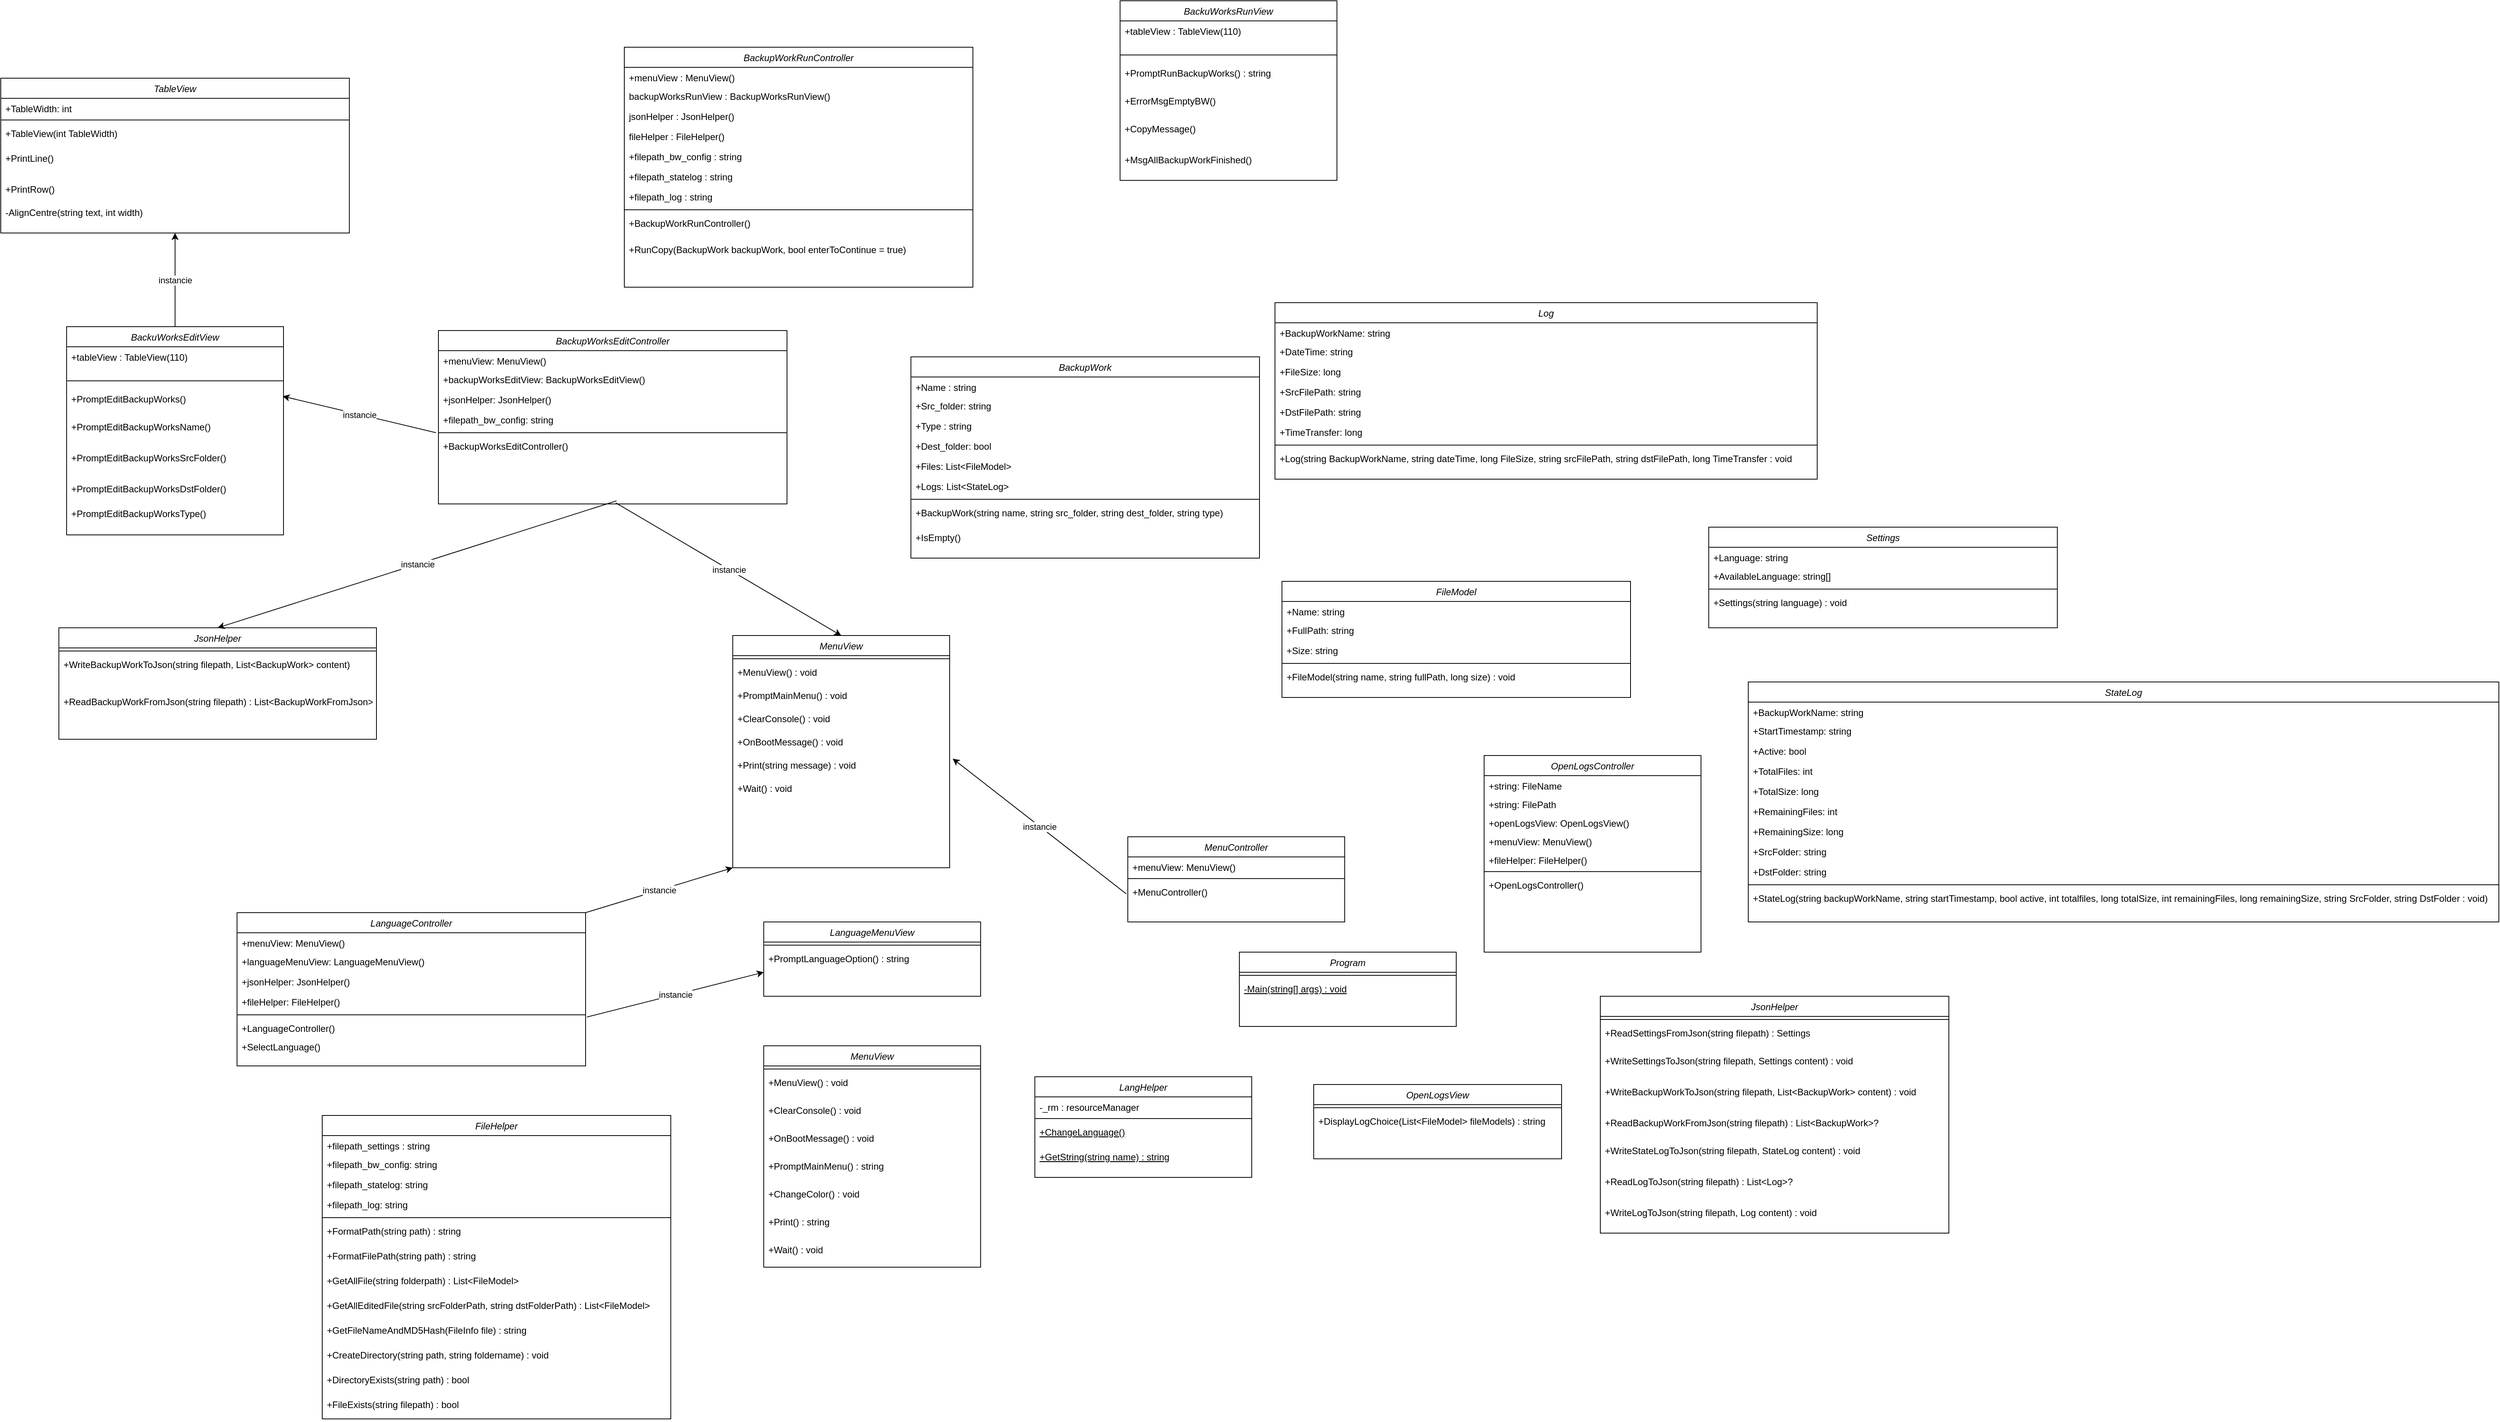 <mxfile version="13.9.9" type="device"><diagram id="C5RBs43oDa-KdzZeNtuy" name="Page-1"><mxGraphModel dx="2354" dy="1974" grid="1" gridSize="10" guides="1" tooltips="1" connect="1" arrows="1" fold="1" page="1" pageScale="1" pageWidth="827" pageHeight="1169" math="0" shadow="0"><root><mxCell id="WIyWlLk6GJQsqaUBKTNV-0"/><mxCell id="WIyWlLk6GJQsqaUBKTNV-1" parent="WIyWlLk6GJQsqaUBKTNV-0"/><mxCell id="zkfFHV4jXpPFQw0GAbJ--0" value="BackupWorkRunController" style="swimlane;fontStyle=2;align=center;verticalAlign=top;childLayout=stackLayout;horizontal=1;startSize=26;horizontalStack=0;resizeParent=1;resizeLast=0;collapsible=1;marginBottom=0;rounded=0;shadow=0;strokeWidth=1;" parent="WIyWlLk6GJQsqaUBKTNV-1" vertex="1"><mxGeometry x="-660" y="-1080" width="450" height="310" as="geometry"><mxRectangle x="230" y="140" width="160" height="26" as="alternateBounds"/></mxGeometry></mxCell><mxCell id="zkfFHV4jXpPFQw0GAbJ--1" value="+menuView : MenuView()" style="text;align=left;verticalAlign=top;spacingLeft=4;spacingRight=4;overflow=hidden;rotatable=0;points=[[0,0.5],[1,0.5]];portConstraint=eastwest;" parent="zkfFHV4jXpPFQw0GAbJ--0" vertex="1"><mxGeometry y="26" width="450" height="24" as="geometry"/></mxCell><mxCell id="zkfFHV4jXpPFQw0GAbJ--2" value="backupWorksRunView : BackupWorksRunView()" style="text;align=left;verticalAlign=top;spacingLeft=4;spacingRight=4;overflow=hidden;rotatable=0;points=[[0,0.5],[1,0.5]];portConstraint=eastwest;rounded=0;shadow=0;html=0;" parent="zkfFHV4jXpPFQw0GAbJ--0" vertex="1"><mxGeometry y="50" width="450" height="26" as="geometry"/></mxCell><mxCell id="eqNRL4oHRADWHnlBdoZu-2" value="jsonHelper : JsonHelper()" style="text;align=left;verticalAlign=top;spacingLeft=4;spacingRight=4;overflow=hidden;rotatable=0;points=[[0,0.5],[1,0.5]];portConstraint=eastwest;rounded=0;shadow=0;html=0;" parent="zkfFHV4jXpPFQw0GAbJ--0" vertex="1"><mxGeometry y="76" width="450" height="26" as="geometry"/></mxCell><mxCell id="bogWqtWM0BpC1DV2EOGo-8" value="fileHelper : FileHelper()" style="text;align=left;verticalAlign=top;spacingLeft=4;spacingRight=4;overflow=hidden;rotatable=0;points=[[0,0.5],[1,0.5]];portConstraint=eastwest;rounded=0;shadow=0;html=0;" vertex="1" parent="zkfFHV4jXpPFQw0GAbJ--0"><mxGeometry y="102" width="450" height="26" as="geometry"/></mxCell><mxCell id="bogWqtWM0BpC1DV2EOGo-9" value="+filepath_bw_config : string" style="text;align=left;verticalAlign=top;spacingLeft=4;spacingRight=4;overflow=hidden;rotatable=0;points=[[0,0.5],[1,0.5]];portConstraint=eastwest;rounded=0;shadow=0;html=0;" vertex="1" parent="zkfFHV4jXpPFQw0GAbJ--0"><mxGeometry y="128" width="450" height="26" as="geometry"/></mxCell><mxCell id="eqNRL4oHRADWHnlBdoZu-1" value="+filepath_statelog : string" style="text;align=left;verticalAlign=top;spacingLeft=4;spacingRight=4;overflow=hidden;rotatable=0;points=[[0,0.5],[1,0.5]];portConstraint=eastwest;rounded=0;shadow=0;html=0;" parent="zkfFHV4jXpPFQw0GAbJ--0" vertex="1"><mxGeometry y="154" width="450" height="26" as="geometry"/></mxCell><mxCell id="bogWqtWM0BpC1DV2EOGo-10" value="+filepath_log : string" style="text;align=left;verticalAlign=top;spacingLeft=4;spacingRight=4;overflow=hidden;rotatable=0;points=[[0,0.5],[1,0.5]];portConstraint=eastwest;rounded=0;shadow=0;html=0;" vertex="1" parent="zkfFHV4jXpPFQw0GAbJ--0"><mxGeometry y="180" width="450" height="26" as="geometry"/></mxCell><mxCell id="zkfFHV4jXpPFQw0GAbJ--4" value="" style="line;html=1;strokeWidth=1;align=left;verticalAlign=middle;spacingTop=-1;spacingLeft=3;spacingRight=3;rotatable=0;labelPosition=right;points=[];portConstraint=eastwest;" parent="zkfFHV4jXpPFQw0GAbJ--0" vertex="1"><mxGeometry y="206" width="450" height="8" as="geometry"/></mxCell><mxCell id="zkfFHV4jXpPFQw0GAbJ--5" value="+BackupWorkRunController()" style="text;align=left;verticalAlign=top;spacingLeft=4;spacingRight=4;overflow=hidden;rotatable=0;points=[[0,0.5],[1,0.5]];portConstraint=eastwest;" parent="zkfFHV4jXpPFQw0GAbJ--0" vertex="1"><mxGeometry y="214" width="450" height="34" as="geometry"/></mxCell><mxCell id="bogWqtWM0BpC1DV2EOGo-7" value="+RunCopy(BackupWork backupWork, bool enterToContinue = true)" style="text;align=left;verticalAlign=top;spacingLeft=4;spacingRight=4;overflow=hidden;rotatable=0;points=[[0,0.5],[1,0.5]];portConstraint=eastwest;" vertex="1" parent="zkfFHV4jXpPFQw0GAbJ--0"><mxGeometry y="248" width="450" height="62" as="geometry"/></mxCell><mxCell id="eqNRL4oHRADWHnlBdoZu-4" value="MenuController" style="swimlane;fontStyle=2;align=center;verticalAlign=top;childLayout=stackLayout;horizontal=1;startSize=26;horizontalStack=0;resizeParent=1;resizeLast=0;collapsible=1;marginBottom=0;rounded=0;shadow=0;strokeWidth=1;" parent="WIyWlLk6GJQsqaUBKTNV-1" vertex="1"><mxGeometry x="-10" y="-60" width="280" height="110" as="geometry"><mxRectangle x="230" y="140" width="160" height="26" as="alternateBounds"/></mxGeometry></mxCell><mxCell id="eqNRL4oHRADWHnlBdoZu-5" value="+menuView: MenuView()" style="text;align=left;verticalAlign=top;spacingLeft=4;spacingRight=4;overflow=hidden;rotatable=0;points=[[0,0.5],[1,0.5]];portConstraint=eastwest;" parent="eqNRL4oHRADWHnlBdoZu-4" vertex="1"><mxGeometry y="26" width="280" height="24" as="geometry"/></mxCell><mxCell id="eqNRL4oHRADWHnlBdoZu-12" value="" style="line;html=1;strokeWidth=1;align=left;verticalAlign=middle;spacingTop=-1;spacingLeft=3;spacingRight=3;rotatable=0;labelPosition=right;points=[];portConstraint=eastwest;" parent="eqNRL4oHRADWHnlBdoZu-4" vertex="1"><mxGeometry y="50" width="280" height="8" as="geometry"/></mxCell><mxCell id="eqNRL4oHRADWHnlBdoZu-13" value="+MenuController()" style="text;align=left;verticalAlign=top;spacingLeft=4;spacingRight=4;overflow=hidden;rotatable=0;points=[[0,0.5],[1,0.5]];portConstraint=eastwest;" parent="eqNRL4oHRADWHnlBdoZu-4" vertex="1"><mxGeometry y="58" width="280" height="52" as="geometry"/></mxCell><mxCell id="OvT-jub8tR9qzoOfFE09-10" value="BackuWorksEditView" style="swimlane;fontStyle=2;align=center;verticalAlign=top;childLayout=stackLayout;horizontal=1;startSize=26;horizontalStack=0;resizeParent=1;resizeLast=0;collapsible=1;marginBottom=0;rounded=0;shadow=0;strokeWidth=1;" parent="WIyWlLk6GJQsqaUBKTNV-1" vertex="1"><mxGeometry x="-1380" y="-719" width="280" height="269" as="geometry"><mxRectangle x="230" y="140" width="160" height="26" as="alternateBounds"/></mxGeometry></mxCell><mxCell id="bogWqtWM0BpC1DV2EOGo-61" value="+tableView : TableView(110)" style="text;align=left;verticalAlign=top;spacingLeft=4;spacingRight=4;overflow=hidden;rotatable=0;points=[[0,0.5],[1,0.5]];portConstraint=eastwest;" vertex="1" parent="OvT-jub8tR9qzoOfFE09-10"><mxGeometry y="26" width="280" height="34" as="geometry"/></mxCell><mxCell id="OvT-jub8tR9qzoOfFE09-18" value="" style="line;html=1;strokeWidth=1;align=left;verticalAlign=middle;spacingTop=-1;spacingLeft=3;spacingRight=3;rotatable=0;labelPosition=right;points=[];portConstraint=eastwest;" parent="OvT-jub8tR9qzoOfFE09-10" vertex="1"><mxGeometry y="60" width="280" height="20" as="geometry"/></mxCell><mxCell id="OvT-jub8tR9qzoOfFE09-19" value="+PromptEditBackupWorks()" style="text;align=left;verticalAlign=top;spacingLeft=4;spacingRight=4;overflow=hidden;rotatable=0;points=[[0,0.5],[1,0.5]];portConstraint=eastwest;" parent="OvT-jub8tR9qzoOfFE09-10" vertex="1"><mxGeometry y="80" width="280" height="36" as="geometry"/></mxCell><mxCell id="bogWqtWM0BpC1DV2EOGo-62" value="+PromptEditBackupWorksName()" style="text;align=left;verticalAlign=top;spacingLeft=4;spacingRight=4;overflow=hidden;rotatable=0;points=[[0,0.5],[1,0.5]];portConstraint=eastwest;" vertex="1" parent="OvT-jub8tR9qzoOfFE09-10"><mxGeometry y="116" width="280" height="40" as="geometry"/></mxCell><mxCell id="bogWqtWM0BpC1DV2EOGo-63" value="+PromptEditBackupWorksSrcFolder()" style="text;align=left;verticalAlign=top;spacingLeft=4;spacingRight=4;overflow=hidden;rotatable=0;points=[[0,0.5],[1,0.5]];portConstraint=eastwest;" vertex="1" parent="OvT-jub8tR9qzoOfFE09-10"><mxGeometry y="156" width="280" height="40" as="geometry"/></mxCell><mxCell id="bogWqtWM0BpC1DV2EOGo-64" value="+PromptEditBackupWorksDstFolder()" style="text;align=left;verticalAlign=top;spacingLeft=4;spacingRight=4;overflow=hidden;rotatable=0;points=[[0,0.5],[1,0.5]];portConstraint=eastwest;" vertex="1" parent="OvT-jub8tR9qzoOfFE09-10"><mxGeometry y="196" width="280" height="32" as="geometry"/></mxCell><mxCell id="bogWqtWM0BpC1DV2EOGo-65" value="+PromptEditBackupWorksType()" style="text;align=left;verticalAlign=top;spacingLeft=4;spacingRight=4;overflow=hidden;rotatable=0;points=[[0,0.5],[1,0.5]];portConstraint=eastwest;" vertex="1" parent="OvT-jub8tR9qzoOfFE09-10"><mxGeometry y="228" width="280" height="40" as="geometry"/></mxCell><mxCell id="OvT-jub8tR9qzoOfFE09-20" value="LanguageMenuView" style="swimlane;fontStyle=2;align=center;verticalAlign=top;childLayout=stackLayout;horizontal=1;startSize=26;horizontalStack=0;resizeParent=1;resizeLast=0;collapsible=1;marginBottom=0;rounded=0;shadow=0;strokeWidth=1;" parent="WIyWlLk6GJQsqaUBKTNV-1" vertex="1"><mxGeometry x="-480" y="50" width="280" height="96" as="geometry"><mxRectangle x="230" y="140" width="160" height="26" as="alternateBounds"/></mxGeometry></mxCell><mxCell id="OvT-jub8tR9qzoOfFE09-28" value="" style="line;html=1;strokeWidth=1;align=left;verticalAlign=middle;spacingTop=-1;spacingLeft=3;spacingRight=3;rotatable=0;labelPosition=right;points=[];portConstraint=eastwest;" parent="OvT-jub8tR9qzoOfFE09-20" vertex="1"><mxGeometry y="26" width="280" height="8" as="geometry"/></mxCell><mxCell id="OvT-jub8tR9qzoOfFE09-29" value="+PromptLanguageOption() : string" style="text;align=left;verticalAlign=top;spacingLeft=4;spacingRight=4;overflow=hidden;rotatable=0;points=[[0,0.5],[1,0.5]];portConstraint=eastwest;" parent="OvT-jub8tR9qzoOfFE09-20" vertex="1"><mxGeometry y="34" width="280" height="62" as="geometry"/></mxCell><mxCell id="OvT-jub8tR9qzoOfFE09-30" value="MenuView" style="swimlane;fontStyle=2;align=center;verticalAlign=top;childLayout=stackLayout;horizontal=1;startSize=26;horizontalStack=0;resizeParent=1;resizeLast=0;collapsible=1;marginBottom=0;rounded=0;shadow=0;strokeWidth=1;" parent="WIyWlLk6GJQsqaUBKTNV-1" vertex="1"><mxGeometry x="-520" y="-320" width="280" height="300" as="geometry"><mxRectangle x="230" y="140" width="160" height="26" as="alternateBounds"/></mxGeometry></mxCell><mxCell id="OvT-jub8tR9qzoOfFE09-38" value="" style="line;html=1;strokeWidth=1;align=left;verticalAlign=middle;spacingTop=-1;spacingLeft=3;spacingRight=3;rotatable=0;labelPosition=right;points=[];portConstraint=eastwest;" parent="OvT-jub8tR9qzoOfFE09-30" vertex="1"><mxGeometry y="26" width="280" height="8" as="geometry"/></mxCell><mxCell id="OvT-jub8tR9qzoOfFE09-39" value="+MenuView() : void" style="text;align=left;verticalAlign=top;spacingLeft=4;spacingRight=4;overflow=hidden;rotatable=0;points=[[0,0.5],[1,0.5]];portConstraint=eastwest;" parent="OvT-jub8tR9qzoOfFE09-30" vertex="1"><mxGeometry y="34" width="280" height="30" as="geometry"/></mxCell><mxCell id="OvT-jub8tR9qzoOfFE09-72" value="+PromptMainMenu() : void" style="text;align=left;verticalAlign=top;spacingLeft=4;spacingRight=4;overflow=hidden;rotatable=0;points=[[0,0.5],[1,0.5]];portConstraint=eastwest;" parent="OvT-jub8tR9qzoOfFE09-30" vertex="1"><mxGeometry y="64" width="280" height="30" as="geometry"/></mxCell><mxCell id="OvT-jub8tR9qzoOfFE09-74" value="+ClearConsole() : void" style="text;align=left;verticalAlign=top;spacingLeft=4;spacingRight=4;overflow=hidden;rotatable=0;points=[[0,0.5],[1,0.5]];portConstraint=eastwest;" parent="OvT-jub8tR9qzoOfFE09-30" vertex="1"><mxGeometry y="94" width="280" height="30" as="geometry"/></mxCell><mxCell id="OvT-jub8tR9qzoOfFE09-73" value="+OnBootMessage() : void" style="text;align=left;verticalAlign=top;spacingLeft=4;spacingRight=4;overflow=hidden;rotatable=0;points=[[0,0.5],[1,0.5]];portConstraint=eastwest;" parent="OvT-jub8tR9qzoOfFE09-30" vertex="1"><mxGeometry y="124" width="280" height="30" as="geometry"/></mxCell><mxCell id="OvT-jub8tR9qzoOfFE09-75" value="+Print(string message) : void" style="text;align=left;verticalAlign=top;spacingLeft=4;spacingRight=4;overflow=hidden;rotatable=0;points=[[0,0.5],[1,0.5]];portConstraint=eastwest;" parent="OvT-jub8tR9qzoOfFE09-30" vertex="1"><mxGeometry y="154" width="280" height="30" as="geometry"/></mxCell><mxCell id="OvT-jub8tR9qzoOfFE09-114" value="+Wait() : void" style="text;align=left;verticalAlign=top;spacingLeft=4;spacingRight=4;overflow=hidden;rotatable=0;points=[[0,0.5],[1,0.5]];portConstraint=eastwest;" parent="OvT-jub8tR9qzoOfFE09-30" vertex="1"><mxGeometry y="184" width="280" height="30" as="geometry"/></mxCell><mxCell id="OvT-jub8tR9qzoOfFE09-40" value="JsonHelper" style="swimlane;fontStyle=2;align=center;verticalAlign=top;childLayout=stackLayout;horizontal=1;startSize=26;horizontalStack=0;resizeParent=1;resizeLast=0;collapsible=1;marginBottom=0;rounded=0;shadow=0;strokeWidth=1;" parent="WIyWlLk6GJQsqaUBKTNV-1" vertex="1"><mxGeometry x="-1390" y="-330" width="410" height="144" as="geometry"><mxRectangle x="230" y="140" width="160" height="26" as="alternateBounds"/></mxGeometry></mxCell><mxCell id="OvT-jub8tR9qzoOfFE09-48" value="" style="line;html=1;strokeWidth=1;align=left;verticalAlign=middle;spacingTop=-1;spacingLeft=3;spacingRight=3;rotatable=0;labelPosition=right;points=[];portConstraint=eastwest;" parent="OvT-jub8tR9qzoOfFE09-40" vertex="1"><mxGeometry y="26" width="410" height="8" as="geometry"/></mxCell><mxCell id="OvT-jub8tR9qzoOfFE09-49" value="+WriteBackupWorkToJson(string filepath, List&lt;BackupWork&gt; content)" style="text;align=left;verticalAlign=top;spacingLeft=4;spacingRight=4;overflow=hidden;rotatable=0;points=[[0,0.5],[1,0.5]];portConstraint=eastwest;" parent="OvT-jub8tR9qzoOfFE09-40" vertex="1"><mxGeometry y="34" width="410" height="48" as="geometry"/></mxCell><mxCell id="OvT-jub8tR9qzoOfFE09-71" value="+ReadBackupWorkFromJson(string filepath) : List&lt;BackupWorkFromJson&gt;" style="text;align=left;verticalAlign=top;spacingLeft=4;spacingRight=4;overflow=hidden;rotatable=0;points=[[0,0.5],[1,0.5]];portConstraint=eastwest;" parent="OvT-jub8tR9qzoOfFE09-40" vertex="1"><mxGeometry y="82" width="410" height="62" as="geometry"/></mxCell><mxCell id="OvT-jub8tR9qzoOfFE09-50" value="LangHelper" style="swimlane;fontStyle=2;align=center;verticalAlign=top;childLayout=stackLayout;horizontal=1;startSize=26;horizontalStack=0;resizeParent=1;resizeLast=0;collapsible=1;marginBottom=0;rounded=0;shadow=0;strokeWidth=1;" parent="WIyWlLk6GJQsqaUBKTNV-1" vertex="1"><mxGeometry x="-130" y="250" width="280" height="130" as="geometry"><mxRectangle x="230" y="140" width="160" height="26" as="alternateBounds"/></mxGeometry></mxCell><mxCell id="OvT-jub8tR9qzoOfFE09-51" value="-_rm : resourceManager" style="text;align=left;verticalAlign=top;spacingLeft=4;spacingRight=4;overflow=hidden;rotatable=0;points=[[0,0.5],[1,0.5]];portConstraint=eastwest;" parent="OvT-jub8tR9qzoOfFE09-50" vertex="1"><mxGeometry y="26" width="280" height="24" as="geometry"/></mxCell><mxCell id="OvT-jub8tR9qzoOfFE09-58" value="" style="line;html=1;strokeWidth=1;align=left;verticalAlign=middle;spacingTop=-1;spacingLeft=3;spacingRight=3;rotatable=0;labelPosition=right;points=[];portConstraint=eastwest;" parent="OvT-jub8tR9qzoOfFE09-50" vertex="1"><mxGeometry y="50" width="280" height="8" as="geometry"/></mxCell><mxCell id="OvT-jub8tR9qzoOfFE09-59" value="+ChangeLanguage()" style="text;align=left;verticalAlign=top;spacingLeft=4;spacingRight=4;overflow=hidden;rotatable=0;points=[[0,0.5],[1,0.5]];portConstraint=eastwest;fontStyle=4" parent="OvT-jub8tR9qzoOfFE09-50" vertex="1"><mxGeometry y="58" width="280" height="32" as="geometry"/></mxCell><mxCell id="OvT-jub8tR9qzoOfFE09-70" value="+GetString(string name) : string" style="text;align=left;verticalAlign=top;spacingLeft=4;spacingRight=4;overflow=hidden;rotatable=0;points=[[0,0.5],[1,0.5]];portConstraint=eastwest;fontStyle=4" parent="OvT-jub8tR9qzoOfFE09-50" vertex="1"><mxGeometry y="90" width="280" height="30" as="geometry"/></mxCell><mxCell id="OvT-jub8tR9qzoOfFE09-60" value="Program" style="swimlane;fontStyle=2;align=center;verticalAlign=top;childLayout=stackLayout;horizontal=1;startSize=26;horizontalStack=0;resizeParent=1;resizeLast=0;collapsible=1;marginBottom=0;rounded=0;shadow=0;strokeWidth=1;" parent="WIyWlLk6GJQsqaUBKTNV-1" vertex="1"><mxGeometry x="134" y="89" width="280" height="96" as="geometry"><mxRectangle x="230" y="140" width="160" height="26" as="alternateBounds"/></mxGeometry></mxCell><mxCell id="OvT-jub8tR9qzoOfFE09-68" value="" style="line;html=1;strokeWidth=1;align=left;verticalAlign=middle;spacingTop=-1;spacingLeft=3;spacingRight=3;rotatable=0;labelPosition=right;points=[];portConstraint=eastwest;" parent="OvT-jub8tR9qzoOfFE09-60" vertex="1"><mxGeometry y="26" width="280" height="8" as="geometry"/></mxCell><mxCell id="OvT-jub8tR9qzoOfFE09-69" value="-Main(string[] args) : void" style="text;align=left;verticalAlign=top;spacingLeft=4;spacingRight=4;overflow=hidden;rotatable=0;points=[[0,0.5],[1,0.5]];portConstraint=eastwest;fontStyle=4" parent="OvT-jub8tR9qzoOfFE09-60" vertex="1"><mxGeometry y="34" width="280" height="62" as="geometry"/></mxCell><mxCell id="OvT-jub8tR9qzoOfFE09-89" value="BackupWorksEditController" style="swimlane;fontStyle=2;align=center;verticalAlign=top;childLayout=stackLayout;horizontal=1;startSize=26;horizontalStack=0;resizeParent=1;resizeLast=0;collapsible=1;marginBottom=0;rounded=0;shadow=0;strokeWidth=1;" parent="WIyWlLk6GJQsqaUBKTNV-1" vertex="1"><mxGeometry x="-900" y="-714" width="450" height="224" as="geometry"><mxRectangle x="230" y="140" width="160" height="26" as="alternateBounds"/></mxGeometry></mxCell><mxCell id="OvT-jub8tR9qzoOfFE09-90" value="+menuView: MenuView()" style="text;align=left;verticalAlign=top;spacingLeft=4;spacingRight=4;overflow=hidden;rotatable=0;points=[[0,0.5],[1,0.5]];portConstraint=eastwest;" parent="OvT-jub8tR9qzoOfFE09-89" vertex="1"><mxGeometry y="26" width="450" height="24" as="geometry"/></mxCell><mxCell id="OvT-jub8tR9qzoOfFE09-91" value="+backupWorksEditView: BackupWorksEditView()" style="text;align=left;verticalAlign=top;spacingLeft=4;spacingRight=4;overflow=hidden;rotatable=0;points=[[0,0.5],[1,0.5]];portConstraint=eastwest;rounded=0;shadow=0;html=0;" parent="OvT-jub8tR9qzoOfFE09-89" vertex="1"><mxGeometry y="50" width="450" height="26" as="geometry"/></mxCell><mxCell id="OvT-jub8tR9qzoOfFE09-92" value="+jsonHelper: JsonHelper()" style="text;align=left;verticalAlign=top;spacingLeft=4;spacingRight=4;overflow=hidden;rotatable=0;points=[[0,0.5],[1,0.5]];portConstraint=eastwest;rounded=0;shadow=0;html=0;" parent="OvT-jub8tR9qzoOfFE09-89" vertex="1"><mxGeometry y="76" width="450" height="26" as="geometry"/></mxCell><mxCell id="OvT-jub8tR9qzoOfFE09-93" value="+filepath_bw_config: string" style="text;align=left;verticalAlign=top;spacingLeft=4;spacingRight=4;overflow=hidden;rotatable=0;points=[[0,0.5],[1,0.5]];portConstraint=eastwest;rounded=0;shadow=0;html=0;" parent="OvT-jub8tR9qzoOfFE09-89" vertex="1"><mxGeometry y="102" width="450" height="26" as="geometry"/></mxCell><mxCell id="OvT-jub8tR9qzoOfFE09-94" value="" style="line;html=1;strokeWidth=1;align=left;verticalAlign=middle;spacingTop=-1;spacingLeft=3;spacingRight=3;rotatable=0;labelPosition=right;points=[];portConstraint=eastwest;" parent="OvT-jub8tR9qzoOfFE09-89" vertex="1"><mxGeometry y="128" width="450" height="8" as="geometry"/></mxCell><mxCell id="OvT-jub8tR9qzoOfFE09-105" value="+BackupWorksEditController()" style="text;align=left;verticalAlign=top;spacingLeft=4;spacingRight=4;overflow=hidden;rotatable=0;points=[[0,0.5],[1,0.5]];portConstraint=eastwest;" parent="OvT-jub8tR9qzoOfFE09-89" vertex="1"><mxGeometry y="136" width="450" height="84" as="geometry"/></mxCell><mxCell id="OvT-jub8tR9qzoOfFE09-98" value="LanguageController" style="swimlane;fontStyle=2;align=center;verticalAlign=top;childLayout=stackLayout;horizontal=1;startSize=26;horizontalStack=0;resizeParent=1;resizeLast=0;collapsible=1;marginBottom=0;rounded=0;shadow=0;strokeWidth=1;" parent="WIyWlLk6GJQsqaUBKTNV-1" vertex="1"><mxGeometry x="-1160" y="38" width="450" height="198" as="geometry"><mxRectangle x="230" y="140" width="160" height="26" as="alternateBounds"/></mxGeometry></mxCell><mxCell id="OvT-jub8tR9qzoOfFE09-99" value="+menuView: MenuView()" style="text;align=left;verticalAlign=top;spacingLeft=4;spacingRight=4;overflow=hidden;rotatable=0;points=[[0,0.5],[1,0.5]];portConstraint=eastwest;" parent="OvT-jub8tR9qzoOfFE09-98" vertex="1"><mxGeometry y="26" width="450" height="24" as="geometry"/></mxCell><mxCell id="OvT-jub8tR9qzoOfFE09-100" value="+languageMenuView: LanguageMenuView()" style="text;align=left;verticalAlign=top;spacingLeft=4;spacingRight=4;overflow=hidden;rotatable=0;points=[[0,0.5],[1,0.5]];portConstraint=eastwest;rounded=0;shadow=0;html=0;" parent="OvT-jub8tR9qzoOfFE09-98" vertex="1"><mxGeometry y="50" width="450" height="26" as="geometry"/></mxCell><mxCell id="bogWqtWM0BpC1DV2EOGo-11" value="+jsonHelper: JsonHelper()" style="text;align=left;verticalAlign=top;spacingLeft=4;spacingRight=4;overflow=hidden;rotatable=0;points=[[0,0.5],[1,0.5]];portConstraint=eastwest;rounded=0;shadow=0;html=0;" vertex="1" parent="OvT-jub8tR9qzoOfFE09-98"><mxGeometry y="76" width="450" height="26" as="geometry"/></mxCell><mxCell id="bogWqtWM0BpC1DV2EOGo-12" value="+fileHelper: FileHelper()" style="text;align=left;verticalAlign=top;spacingLeft=4;spacingRight=4;overflow=hidden;rotatable=0;points=[[0,0.5],[1,0.5]];portConstraint=eastwest;rounded=0;shadow=0;html=0;" vertex="1" parent="OvT-jub8tR9qzoOfFE09-98"><mxGeometry y="102" width="450" height="26" as="geometry"/></mxCell><mxCell id="OvT-jub8tR9qzoOfFE09-103" value="" style="line;html=1;strokeWidth=1;align=left;verticalAlign=middle;spacingTop=-1;spacingLeft=3;spacingRight=3;rotatable=0;labelPosition=right;points=[];portConstraint=eastwest;" parent="OvT-jub8tR9qzoOfFE09-98" vertex="1"><mxGeometry y="128" width="450" height="8" as="geometry"/></mxCell><mxCell id="OvT-jub8tR9qzoOfFE09-104" value="+LanguageController()" style="text;align=left;verticalAlign=top;spacingLeft=4;spacingRight=4;overflow=hidden;rotatable=0;points=[[0,0.5],[1,0.5]];portConstraint=eastwest;" parent="OvT-jub8tR9qzoOfFE09-98" vertex="1"><mxGeometry y="136" width="450" height="24" as="geometry"/></mxCell><mxCell id="bogWqtWM0BpC1DV2EOGo-13" value="+SelectLanguage()" style="text;align=left;verticalAlign=top;spacingLeft=4;spacingRight=4;overflow=hidden;rotatable=0;points=[[0,0.5],[1,0.5]];portConstraint=eastwest;" vertex="1" parent="OvT-jub8tR9qzoOfFE09-98"><mxGeometry y="160" width="450" height="24" as="geometry"/></mxCell><mxCell id="OvT-jub8tR9qzoOfFE09-106" value="FileModel" style="swimlane;fontStyle=2;align=center;verticalAlign=top;childLayout=stackLayout;horizontal=1;startSize=26;horizontalStack=0;resizeParent=1;resizeLast=0;collapsible=1;marginBottom=0;rounded=0;shadow=0;strokeWidth=1;" parent="WIyWlLk6GJQsqaUBKTNV-1" vertex="1"><mxGeometry x="189" y="-390" width="450" height="150" as="geometry"><mxRectangle x="230" y="140" width="160" height="26" as="alternateBounds"/></mxGeometry></mxCell><mxCell id="OvT-jub8tR9qzoOfFE09-107" value="+Name: string" style="text;align=left;verticalAlign=top;spacingLeft=4;spacingRight=4;overflow=hidden;rotatable=0;points=[[0,0.5],[1,0.5]];portConstraint=eastwest;" parent="OvT-jub8tR9qzoOfFE09-106" vertex="1"><mxGeometry y="26" width="450" height="24" as="geometry"/></mxCell><mxCell id="OvT-jub8tR9qzoOfFE09-108" value="+FullPath: string" style="text;align=left;verticalAlign=top;spacingLeft=4;spacingRight=4;overflow=hidden;rotatable=0;points=[[0,0.5],[1,0.5]];portConstraint=eastwest;rounded=0;shadow=0;html=0;" parent="OvT-jub8tR9qzoOfFE09-106" vertex="1"><mxGeometry y="50" width="450" height="26" as="geometry"/></mxCell><mxCell id="OvT-jub8tR9qzoOfFE09-109" value="+Size: string" style="text;align=left;verticalAlign=top;spacingLeft=4;spacingRight=4;overflow=hidden;rotatable=0;points=[[0,0.5],[1,0.5]];portConstraint=eastwest;rounded=0;shadow=0;html=0;" parent="OvT-jub8tR9qzoOfFE09-106" vertex="1"><mxGeometry y="76" width="450" height="26" as="geometry"/></mxCell><mxCell id="OvT-jub8tR9qzoOfFE09-111" value="" style="line;html=1;strokeWidth=1;align=left;verticalAlign=middle;spacingTop=-1;spacingLeft=3;spacingRight=3;rotatable=0;labelPosition=right;points=[];portConstraint=eastwest;" parent="OvT-jub8tR9qzoOfFE09-106" vertex="1"><mxGeometry y="102" width="450" height="8" as="geometry"/></mxCell><mxCell id="OvT-jub8tR9qzoOfFE09-112" value="+FileModel(string name, string fullPath, long size) : void" style="text;align=left;verticalAlign=top;spacingLeft=4;spacingRight=4;overflow=hidden;rotatable=0;points=[[0,0.5],[1,0.5]];portConstraint=eastwest;" parent="OvT-jub8tR9qzoOfFE09-106" vertex="1"><mxGeometry y="110" width="450" height="40" as="geometry"/></mxCell><mxCell id="OvT-jub8tR9qzoOfFE09-137" value="" style="endArrow=classic;html=1;exitX=-0.007;exitY=-0.065;exitDx=0;exitDy=0;exitPerimeter=0;entryX=0.996;entryY=0.274;entryDx=0;entryDy=0;entryPerimeter=0;" parent="WIyWlLk6GJQsqaUBKTNV-1" target="OvT-jub8tR9qzoOfFE09-19" edge="1"><mxGeometry relative="1" as="geometry"><mxPoint x="-903.15" y="-582.03" as="sourcePoint"/><mxPoint x="10" y="-380" as="targetPoint"/></mxGeometry></mxCell><mxCell id="OvT-jub8tR9qzoOfFE09-138" value="instancie" style="edgeLabel;resizable=0;html=1;align=center;verticalAlign=middle;" parent="OvT-jub8tR9qzoOfFE09-137" connectable="0" vertex="1"><mxGeometry relative="1" as="geometry"/></mxCell><mxCell id="OvT-jub8tR9qzoOfFE09-139" value="" style="endArrow=classic;html=1;exitX=0.509;exitY=1.032;exitDx=0;exitDy=0;exitPerimeter=0;entryX=0.5;entryY=0;entryDx=0;entryDy=0;" parent="WIyWlLk6GJQsqaUBKTNV-1" source="OvT-jub8tR9qzoOfFE09-105" target="OvT-jub8tR9qzoOfFE09-30" edge="1"><mxGeometry relative="1" as="geometry"><mxPoint x="-590.05" y="-388.016" as="sourcePoint"/><mxPoint x="-650" y="-260" as="targetPoint"/></mxGeometry></mxCell><mxCell id="OvT-jub8tR9qzoOfFE09-140" value="instancie" style="edgeLabel;resizable=0;html=1;align=center;verticalAlign=middle;" parent="OvT-jub8tR9qzoOfFE09-139" connectable="0" vertex="1"><mxGeometry relative="1" as="geometry"/></mxCell><mxCell id="OvT-jub8tR9qzoOfFE09-141" value="" style="endArrow=classic;html=1;exitX=0.511;exitY=1;exitDx=0;exitDy=0;exitPerimeter=0;entryX=0.5;entryY=0;entryDx=0;entryDy=0;" parent="WIyWlLk6GJQsqaUBKTNV-1" source="OvT-jub8tR9qzoOfFE09-105" target="OvT-jub8tR9qzoOfFE09-40" edge="1"><mxGeometry relative="1" as="geometry"><mxPoint x="-670.05" y="-388.016" as="sourcePoint"/><mxPoint x="-730" y="-260" as="targetPoint"/></mxGeometry></mxCell><mxCell id="OvT-jub8tR9qzoOfFE09-142" value="instancie" style="edgeLabel;resizable=0;html=1;align=center;verticalAlign=middle;" parent="OvT-jub8tR9qzoOfFE09-141" connectable="0" vertex="1"><mxGeometry relative="1" as="geometry"/></mxCell><mxCell id="OvT-jub8tR9qzoOfFE09-145" value="" style="endArrow=classic;html=1;exitX=1;exitY=0;exitDx=0;exitDy=0;entryX=0;entryY=1;entryDx=0;entryDy=0;" parent="WIyWlLk6GJQsqaUBKTNV-1" source="OvT-jub8tR9qzoOfFE09-98" target="OvT-jub8tR9qzoOfFE09-30" edge="1"><mxGeometry relative="1" as="geometry"><mxPoint x="-670.05" y="-388.016" as="sourcePoint"/><mxPoint x="-730" y="-260" as="targetPoint"/></mxGeometry></mxCell><mxCell id="OvT-jub8tR9qzoOfFE09-146" value="instancie" style="edgeLabel;resizable=0;html=1;align=center;verticalAlign=middle;" parent="OvT-jub8tR9qzoOfFE09-145" connectable="0" vertex="1"><mxGeometry relative="1" as="geometry"/></mxCell><mxCell id="OvT-jub8tR9qzoOfFE09-147" value="" style="endArrow=classic;html=1;exitX=1.004;exitY=-0.048;exitDx=0;exitDy=0;entryX=0;entryY=0.5;entryDx=0;entryDy=0;exitPerimeter=0;" parent="WIyWlLk6GJQsqaUBKTNV-1" source="OvT-jub8tR9qzoOfFE09-104" target="OvT-jub8tR9qzoOfFE09-29" edge="1"><mxGeometry relative="1" as="geometry"><mxPoint x="-660.05" y="-378.016" as="sourcePoint"/><mxPoint x="-720" y="-250" as="targetPoint"/></mxGeometry></mxCell><mxCell id="OvT-jub8tR9qzoOfFE09-148" value="instancie" style="edgeLabel;resizable=0;html=1;align=center;verticalAlign=middle;" parent="OvT-jub8tR9qzoOfFE09-147" connectable="0" vertex="1"><mxGeometry relative="1" as="geometry"/></mxCell><mxCell id="OvT-jub8tR9qzoOfFE09-149" value="" style="endArrow=classic;html=1;exitX=-0.007;exitY=0.303;exitDx=0;exitDy=0;exitPerimeter=0;entryX=1.014;entryY=0.167;entryDx=0;entryDy=0;entryPerimeter=0;" parent="WIyWlLk6GJQsqaUBKTNV-1" source="eqNRL4oHRADWHnlBdoZu-13" target="OvT-jub8tR9qzoOfFE09-75" edge="1"><mxGeometry relative="1" as="geometry"><mxPoint x="-110" y="-219.996" as="sourcePoint"/><mxPoint x="-169.95" y="-91.98" as="targetPoint"/></mxGeometry></mxCell><mxCell id="OvT-jub8tR9qzoOfFE09-150" value="instancie" style="edgeLabel;resizable=0;html=1;align=center;verticalAlign=middle;" parent="OvT-jub8tR9qzoOfFE09-149" connectable="0" vertex="1"><mxGeometry relative="1" as="geometry"/></mxCell><mxCell id="OvT-jub8tR9qzoOfFE09-151" value="TableView" style="swimlane;fontStyle=2;align=center;verticalAlign=top;childLayout=stackLayout;horizontal=1;startSize=26;horizontalStack=0;resizeParent=1;resizeLast=0;collapsible=1;marginBottom=0;rounded=0;shadow=0;strokeWidth=1;" parent="WIyWlLk6GJQsqaUBKTNV-1" vertex="1"><mxGeometry x="-1465" y="-1040" width="450" height="200" as="geometry"><mxRectangle x="230" y="140" width="160" height="26" as="alternateBounds"/></mxGeometry></mxCell><mxCell id="OvT-jub8tR9qzoOfFE09-152" value="+TableWidth: int" style="text;align=left;verticalAlign=top;spacingLeft=4;spacingRight=4;overflow=hidden;rotatable=0;points=[[0,0.5],[1,0.5]];portConstraint=eastwest;" parent="OvT-jub8tR9qzoOfFE09-151" vertex="1"><mxGeometry y="26" width="450" height="24" as="geometry"/></mxCell><mxCell id="OvT-jub8tR9qzoOfFE09-156" value="" style="line;html=1;strokeWidth=1;align=left;verticalAlign=middle;spacingTop=-1;spacingLeft=3;spacingRight=3;rotatable=0;labelPosition=right;points=[];portConstraint=eastwest;" parent="OvT-jub8tR9qzoOfFE09-151" vertex="1"><mxGeometry y="50" width="450" height="8" as="geometry"/></mxCell><mxCell id="OvT-jub8tR9qzoOfFE09-157" value="+TableView(int TableWidth)" style="text;align=left;verticalAlign=top;spacingLeft=4;spacingRight=4;overflow=hidden;rotatable=0;points=[[0,0.5],[1,0.5]];portConstraint=eastwest;" parent="OvT-jub8tR9qzoOfFE09-151" vertex="1"><mxGeometry y="58" width="450" height="32" as="geometry"/></mxCell><mxCell id="OvT-jub8tR9qzoOfFE09-158" value="+PrintLine()" style="text;align=left;verticalAlign=top;spacingLeft=4;spacingRight=4;overflow=hidden;rotatable=0;points=[[0,0.5],[1,0.5]];portConstraint=eastwest;" parent="OvT-jub8tR9qzoOfFE09-151" vertex="1"><mxGeometry y="90" width="450" height="40" as="geometry"/></mxCell><mxCell id="OvT-jub8tR9qzoOfFE09-159" value="+PrintRow()" style="text;align=left;verticalAlign=top;spacingLeft=4;spacingRight=4;overflow=hidden;rotatable=0;points=[[0,0.5],[1,0.5]];portConstraint=eastwest;" parent="OvT-jub8tR9qzoOfFE09-151" vertex="1"><mxGeometry y="130" width="450" height="30" as="geometry"/></mxCell><mxCell id="OvT-jub8tR9qzoOfFE09-160" value="-AlignCentre(string text, int width)" style="text;align=left;verticalAlign=top;spacingLeft=4;spacingRight=4;overflow=hidden;rotatable=0;points=[[0,0.5],[1,0.5]];portConstraint=eastwest;" parent="OvT-jub8tR9qzoOfFE09-151" vertex="1"><mxGeometry y="160" width="450" height="40" as="geometry"/></mxCell><mxCell id="OvT-jub8tR9qzoOfFE09-161" value="" style="endArrow=classic;html=1;exitX=0.5;exitY=0;exitDx=0;exitDy=0;" parent="WIyWlLk6GJQsqaUBKTNV-1" source="OvT-jub8tR9qzoOfFE09-10" target="OvT-jub8tR9qzoOfFE09-160" edge="1"><mxGeometry relative="1" as="geometry"><mxPoint x="-1082.03" y="-695.02" as="sourcePoint"/><mxPoint x="-1230" y="-700.002" as="targetPoint"/></mxGeometry></mxCell><mxCell id="OvT-jub8tR9qzoOfFE09-162" value="instancie" style="edgeLabel;resizable=0;html=1;align=center;verticalAlign=middle;" parent="OvT-jub8tR9qzoOfFE09-161" connectable="0" vertex="1"><mxGeometry relative="1" as="geometry"/></mxCell><mxCell id="bogWqtWM0BpC1DV2EOGo-0" value="BackupWork" style="swimlane;fontStyle=2;align=center;verticalAlign=top;childLayout=stackLayout;horizontal=1;startSize=26;horizontalStack=0;resizeParent=1;resizeLast=0;collapsible=1;marginBottom=0;rounded=0;shadow=0;strokeWidth=1;" vertex="1" parent="WIyWlLk6GJQsqaUBKTNV-1"><mxGeometry x="-290" y="-680" width="450" height="260" as="geometry"><mxRectangle x="230" y="140" width="160" height="26" as="alternateBounds"/></mxGeometry></mxCell><mxCell id="bogWqtWM0BpC1DV2EOGo-1" value="+Name : string" style="text;align=left;verticalAlign=top;spacingLeft=4;spacingRight=4;overflow=hidden;rotatable=0;points=[[0,0.5],[1,0.5]];portConstraint=eastwest;" vertex="1" parent="bogWqtWM0BpC1DV2EOGo-0"><mxGeometry y="26" width="450" height="24" as="geometry"/></mxCell><mxCell id="bogWqtWM0BpC1DV2EOGo-2" value="+Src_folder: string" style="text;align=left;verticalAlign=top;spacingLeft=4;spacingRight=4;overflow=hidden;rotatable=0;points=[[0,0.5],[1,0.5]];portConstraint=eastwest;rounded=0;shadow=0;html=0;" vertex="1" parent="bogWqtWM0BpC1DV2EOGo-0"><mxGeometry y="50" width="450" height="26" as="geometry"/></mxCell><mxCell id="bogWqtWM0BpC1DV2EOGo-3" value="+Type : string" style="text;align=left;verticalAlign=top;spacingLeft=4;spacingRight=4;overflow=hidden;rotatable=0;points=[[0,0.5],[1,0.5]];portConstraint=eastwest;rounded=0;shadow=0;html=0;" vertex="1" parent="bogWqtWM0BpC1DV2EOGo-0"><mxGeometry y="76" width="450" height="26" as="geometry"/></mxCell><mxCell id="bogWqtWM0BpC1DV2EOGo-4" value="+Dest_folder: bool" style="text;align=left;verticalAlign=top;spacingLeft=4;spacingRight=4;overflow=hidden;rotatable=0;points=[[0,0.5],[1,0.5]];portConstraint=eastwest;rounded=0;shadow=0;html=0;" vertex="1" parent="bogWqtWM0BpC1DV2EOGo-0"><mxGeometry y="102" width="450" height="26" as="geometry"/></mxCell><mxCell id="bogWqtWM0BpC1DV2EOGo-29" value="+Files: List&lt;FileModel&gt;" style="text;align=left;verticalAlign=top;spacingLeft=4;spacingRight=4;overflow=hidden;rotatable=0;points=[[0,0.5],[1,0.5]];portConstraint=eastwest;rounded=0;shadow=0;html=0;" vertex="1" parent="bogWqtWM0BpC1DV2EOGo-0"><mxGeometry y="128" width="450" height="26" as="geometry"/></mxCell><mxCell id="bogWqtWM0BpC1DV2EOGo-30" value="+Logs: List&lt;StateLog&gt;" style="text;align=left;verticalAlign=top;spacingLeft=4;spacingRight=4;overflow=hidden;rotatable=0;points=[[0,0.5],[1,0.5]];portConstraint=eastwest;rounded=0;shadow=0;html=0;" vertex="1" parent="bogWqtWM0BpC1DV2EOGo-0"><mxGeometry y="154" width="450" height="26" as="geometry"/></mxCell><mxCell id="bogWqtWM0BpC1DV2EOGo-5" value="" style="line;html=1;strokeWidth=1;align=left;verticalAlign=middle;spacingTop=-1;spacingLeft=3;spacingRight=3;rotatable=0;labelPosition=right;points=[];portConstraint=eastwest;" vertex="1" parent="bogWqtWM0BpC1DV2EOGo-0"><mxGeometry y="180" width="450" height="8" as="geometry"/></mxCell><mxCell id="bogWqtWM0BpC1DV2EOGo-6" value="+BackupWork(string name, string src_folder, string dest_folder, string type)" style="text;align=left;verticalAlign=top;spacingLeft=4;spacingRight=4;overflow=hidden;rotatable=0;points=[[0,0.5],[1,0.5]];portConstraint=eastwest;" vertex="1" parent="bogWqtWM0BpC1DV2EOGo-0"><mxGeometry y="188" width="450" height="32" as="geometry"/></mxCell><mxCell id="bogWqtWM0BpC1DV2EOGo-31" value="+IsEmpty()" style="text;align=left;verticalAlign=top;spacingLeft=4;spacingRight=4;overflow=hidden;rotatable=0;points=[[0,0.5],[1,0.5]];portConstraint=eastwest;" vertex="1" parent="bogWqtWM0BpC1DV2EOGo-0"><mxGeometry y="220" width="450" height="40" as="geometry"/></mxCell><mxCell id="bogWqtWM0BpC1DV2EOGo-14" value="OpenLogsController" style="swimlane;fontStyle=2;align=center;verticalAlign=top;childLayout=stackLayout;horizontal=1;startSize=26;horizontalStack=0;resizeParent=1;resizeLast=0;collapsible=1;marginBottom=0;rounded=0;shadow=0;strokeWidth=1;" vertex="1" parent="WIyWlLk6GJQsqaUBKTNV-1"><mxGeometry x="450" y="-165" width="280" height="254" as="geometry"><mxRectangle x="230" y="140" width="160" height="26" as="alternateBounds"/></mxGeometry></mxCell><mxCell id="bogWqtWM0BpC1DV2EOGo-15" value="+string: FileName" style="text;align=left;verticalAlign=top;spacingLeft=4;spacingRight=4;overflow=hidden;rotatable=0;points=[[0,0.5],[1,0.5]];portConstraint=eastwest;" vertex="1" parent="bogWqtWM0BpC1DV2EOGo-14"><mxGeometry y="26" width="280" height="24" as="geometry"/></mxCell><mxCell id="bogWqtWM0BpC1DV2EOGo-24" value="+string: FilePath" style="text;align=left;verticalAlign=top;spacingLeft=4;spacingRight=4;overflow=hidden;rotatable=0;points=[[0,0.5],[1,0.5]];portConstraint=eastwest;" vertex="1" parent="bogWqtWM0BpC1DV2EOGo-14"><mxGeometry y="50" width="280" height="24" as="geometry"/></mxCell><mxCell id="bogWqtWM0BpC1DV2EOGo-18" value="+openLogsView: OpenLogsView()" style="text;align=left;verticalAlign=top;spacingLeft=4;spacingRight=4;overflow=hidden;rotatable=0;points=[[0,0.5],[1,0.5]];portConstraint=eastwest;" vertex="1" parent="bogWqtWM0BpC1DV2EOGo-14"><mxGeometry y="74" width="280" height="24" as="geometry"/></mxCell><mxCell id="bogWqtWM0BpC1DV2EOGo-25" value="+menuView: MenuView()" style="text;align=left;verticalAlign=top;spacingLeft=4;spacingRight=4;overflow=hidden;rotatable=0;points=[[0,0.5],[1,0.5]];portConstraint=eastwest;" vertex="1" parent="bogWqtWM0BpC1DV2EOGo-14"><mxGeometry y="98" width="280" height="24" as="geometry"/></mxCell><mxCell id="bogWqtWM0BpC1DV2EOGo-26" value="+fileHelper: FileHelper()" style="text;align=left;verticalAlign=top;spacingLeft=4;spacingRight=4;overflow=hidden;rotatable=0;points=[[0,0.5],[1,0.5]];portConstraint=eastwest;" vertex="1" parent="bogWqtWM0BpC1DV2EOGo-14"><mxGeometry y="122" width="280" height="24" as="geometry"/></mxCell><mxCell id="bogWqtWM0BpC1DV2EOGo-16" value="" style="line;html=1;strokeWidth=1;align=left;verticalAlign=middle;spacingTop=-1;spacingLeft=3;spacingRight=3;rotatable=0;labelPosition=right;points=[];portConstraint=eastwest;" vertex="1" parent="bogWqtWM0BpC1DV2EOGo-14"><mxGeometry y="146" width="280" height="8" as="geometry"/></mxCell><mxCell id="bogWqtWM0BpC1DV2EOGo-17" value="+OpenLogsController()" style="text;align=left;verticalAlign=top;spacingLeft=4;spacingRight=4;overflow=hidden;rotatable=0;points=[[0,0.5],[1,0.5]];portConstraint=eastwest;" vertex="1" parent="bogWqtWM0BpC1DV2EOGo-14"><mxGeometry y="154" width="280" height="52" as="geometry"/></mxCell><mxCell id="bogWqtWM0BpC1DV2EOGo-32" value="Log" style="swimlane;fontStyle=2;align=center;verticalAlign=top;childLayout=stackLayout;horizontal=1;startSize=26;horizontalStack=0;resizeParent=1;resizeLast=0;collapsible=1;marginBottom=0;rounded=0;shadow=0;strokeWidth=1;" vertex="1" parent="WIyWlLk6GJQsqaUBKTNV-1"><mxGeometry x="180" y="-750" width="700" height="228" as="geometry"><mxRectangle x="230" y="140" width="160" height="26" as="alternateBounds"/></mxGeometry></mxCell><mxCell id="bogWqtWM0BpC1DV2EOGo-33" value="+BackupWorkName: string" style="text;align=left;verticalAlign=top;spacingLeft=4;spacingRight=4;overflow=hidden;rotatable=0;points=[[0,0.5],[1,0.5]];portConstraint=eastwest;" vertex="1" parent="bogWqtWM0BpC1DV2EOGo-32"><mxGeometry y="26" width="700" height="24" as="geometry"/></mxCell><mxCell id="bogWqtWM0BpC1DV2EOGo-34" value="+DateTime: string" style="text;align=left;verticalAlign=top;spacingLeft=4;spacingRight=4;overflow=hidden;rotatable=0;points=[[0,0.5],[1,0.5]];portConstraint=eastwest;rounded=0;shadow=0;html=0;" vertex="1" parent="bogWqtWM0BpC1DV2EOGo-32"><mxGeometry y="50" width="700" height="26" as="geometry"/></mxCell><mxCell id="bogWqtWM0BpC1DV2EOGo-35" value="+FileSize: long" style="text;align=left;verticalAlign=top;spacingLeft=4;spacingRight=4;overflow=hidden;rotatable=0;points=[[0,0.5],[1,0.5]];portConstraint=eastwest;rounded=0;shadow=0;html=0;" vertex="1" parent="bogWqtWM0BpC1DV2EOGo-32"><mxGeometry y="76" width="700" height="26" as="geometry"/></mxCell><mxCell id="bogWqtWM0BpC1DV2EOGo-38" value="+SrcFilePath: string" style="text;align=left;verticalAlign=top;spacingLeft=4;spacingRight=4;overflow=hidden;rotatable=0;points=[[0,0.5],[1,0.5]];portConstraint=eastwest;rounded=0;shadow=0;html=0;" vertex="1" parent="bogWqtWM0BpC1DV2EOGo-32"><mxGeometry y="102" width="700" height="26" as="geometry"/></mxCell><mxCell id="bogWqtWM0BpC1DV2EOGo-39" value="+DstFilePath: string" style="text;align=left;verticalAlign=top;spacingLeft=4;spacingRight=4;overflow=hidden;rotatable=0;points=[[0,0.5],[1,0.5]];portConstraint=eastwest;rounded=0;shadow=0;html=0;" vertex="1" parent="bogWqtWM0BpC1DV2EOGo-32"><mxGeometry y="128" width="700" height="26" as="geometry"/></mxCell><mxCell id="bogWqtWM0BpC1DV2EOGo-40" value="+TimeTransfer: long" style="text;align=left;verticalAlign=top;spacingLeft=4;spacingRight=4;overflow=hidden;rotatable=0;points=[[0,0.5],[1,0.5]];portConstraint=eastwest;rounded=0;shadow=0;html=0;" vertex="1" parent="bogWqtWM0BpC1DV2EOGo-32"><mxGeometry y="154" width="700" height="26" as="geometry"/></mxCell><mxCell id="bogWqtWM0BpC1DV2EOGo-36" value="" style="line;html=1;strokeWidth=1;align=left;verticalAlign=middle;spacingTop=-1;spacingLeft=3;spacingRight=3;rotatable=0;labelPosition=right;points=[];portConstraint=eastwest;" vertex="1" parent="bogWqtWM0BpC1DV2EOGo-32"><mxGeometry y="180" width="700" height="8" as="geometry"/></mxCell><mxCell id="bogWqtWM0BpC1DV2EOGo-37" value="+Log(string BackupWorkName, string dateTime, long FileSize, string srcFilePath, string dstFilePath, long TimeTransfer : void" style="text;align=left;verticalAlign=top;spacingLeft=4;spacingRight=4;overflow=hidden;rotatable=0;points=[[0,0.5],[1,0.5]];portConstraint=eastwest;" vertex="1" parent="bogWqtWM0BpC1DV2EOGo-32"><mxGeometry y="188" width="700" height="40" as="geometry"/></mxCell><mxCell id="bogWqtWM0BpC1DV2EOGo-41" value="Settings" style="swimlane;fontStyle=2;align=center;verticalAlign=top;childLayout=stackLayout;horizontal=1;startSize=26;horizontalStack=0;resizeParent=1;resizeLast=0;collapsible=1;marginBottom=0;rounded=0;shadow=0;strokeWidth=1;" vertex="1" parent="WIyWlLk6GJQsqaUBKTNV-1"><mxGeometry x="740" y="-460" width="450" height="130" as="geometry"><mxRectangle x="230" y="140" width="160" height="26" as="alternateBounds"/></mxGeometry></mxCell><mxCell id="bogWqtWM0BpC1DV2EOGo-42" value="+Language: string" style="text;align=left;verticalAlign=top;spacingLeft=4;spacingRight=4;overflow=hidden;rotatable=0;points=[[0,0.5],[1,0.5]];portConstraint=eastwest;" vertex="1" parent="bogWqtWM0BpC1DV2EOGo-41"><mxGeometry y="26" width="450" height="24" as="geometry"/></mxCell><mxCell id="bogWqtWM0BpC1DV2EOGo-43" value="+AvailableLanguage: string[]" style="text;align=left;verticalAlign=top;spacingLeft=4;spacingRight=4;overflow=hidden;rotatable=0;points=[[0,0.5],[1,0.5]];portConstraint=eastwest;rounded=0;shadow=0;html=0;" vertex="1" parent="bogWqtWM0BpC1DV2EOGo-41"><mxGeometry y="50" width="450" height="26" as="geometry"/></mxCell><mxCell id="bogWqtWM0BpC1DV2EOGo-45" value="" style="line;html=1;strokeWidth=1;align=left;verticalAlign=middle;spacingTop=-1;spacingLeft=3;spacingRight=3;rotatable=0;labelPosition=right;points=[];portConstraint=eastwest;" vertex="1" parent="bogWqtWM0BpC1DV2EOGo-41"><mxGeometry y="76" width="450" height="8" as="geometry"/></mxCell><mxCell id="bogWqtWM0BpC1DV2EOGo-46" value="+Settings(string language) : void" style="text;align=left;verticalAlign=top;spacingLeft=4;spacingRight=4;overflow=hidden;rotatable=0;points=[[0,0.5],[1,0.5]];portConstraint=eastwest;" vertex="1" parent="bogWqtWM0BpC1DV2EOGo-41"><mxGeometry y="84" width="450" height="40" as="geometry"/></mxCell><mxCell id="bogWqtWM0BpC1DV2EOGo-47" value="StateLog" style="swimlane;fontStyle=2;align=center;verticalAlign=top;childLayout=stackLayout;horizontal=1;startSize=26;horizontalStack=0;resizeParent=1;resizeLast=0;collapsible=1;marginBottom=0;rounded=0;shadow=0;strokeWidth=1;" vertex="1" parent="WIyWlLk6GJQsqaUBKTNV-1"><mxGeometry x="791" y="-260" width="969" height="310" as="geometry"><mxRectangle x="230" y="140" width="160" height="26" as="alternateBounds"/></mxGeometry></mxCell><mxCell id="bogWqtWM0BpC1DV2EOGo-48" value="+BackupWorkName: string" style="text;align=left;verticalAlign=top;spacingLeft=4;spacingRight=4;overflow=hidden;rotatable=0;points=[[0,0.5],[1,0.5]];portConstraint=eastwest;" vertex="1" parent="bogWqtWM0BpC1DV2EOGo-47"><mxGeometry y="26" width="969" height="24" as="geometry"/></mxCell><mxCell id="bogWqtWM0BpC1DV2EOGo-49" value="+StartTimestamp: string" style="text;align=left;verticalAlign=top;spacingLeft=4;spacingRight=4;overflow=hidden;rotatable=0;points=[[0,0.5],[1,0.5]];portConstraint=eastwest;rounded=0;shadow=0;html=0;" vertex="1" parent="bogWqtWM0BpC1DV2EOGo-47"><mxGeometry y="50" width="969" height="26" as="geometry"/></mxCell><mxCell id="bogWqtWM0BpC1DV2EOGo-52" value="+Active: bool" style="text;align=left;verticalAlign=top;spacingLeft=4;spacingRight=4;overflow=hidden;rotatable=0;points=[[0,0.5],[1,0.5]];portConstraint=eastwest;rounded=0;shadow=0;html=0;" vertex="1" parent="bogWqtWM0BpC1DV2EOGo-47"><mxGeometry y="76" width="969" height="26" as="geometry"/></mxCell><mxCell id="bogWqtWM0BpC1DV2EOGo-53" value="+TotalFiles: int" style="text;align=left;verticalAlign=top;spacingLeft=4;spacingRight=4;overflow=hidden;rotatable=0;points=[[0,0.5],[1,0.5]];portConstraint=eastwest;rounded=0;shadow=0;html=0;" vertex="1" parent="bogWqtWM0BpC1DV2EOGo-47"><mxGeometry y="102" width="969" height="26" as="geometry"/></mxCell><mxCell id="bogWqtWM0BpC1DV2EOGo-54" value="+TotalSize: long" style="text;align=left;verticalAlign=top;spacingLeft=4;spacingRight=4;overflow=hidden;rotatable=0;points=[[0,0.5],[1,0.5]];portConstraint=eastwest;rounded=0;shadow=0;html=0;" vertex="1" parent="bogWqtWM0BpC1DV2EOGo-47"><mxGeometry y="128" width="969" height="26" as="geometry"/></mxCell><mxCell id="bogWqtWM0BpC1DV2EOGo-57" value="+RemainingFiles: int" style="text;align=left;verticalAlign=top;spacingLeft=4;spacingRight=4;overflow=hidden;rotatable=0;points=[[0,0.5],[1,0.5]];portConstraint=eastwest;rounded=0;shadow=0;html=0;" vertex="1" parent="bogWqtWM0BpC1DV2EOGo-47"><mxGeometry y="154" width="969" height="26" as="geometry"/></mxCell><mxCell id="bogWqtWM0BpC1DV2EOGo-59" value="+RemainingSize: long" style="text;align=left;verticalAlign=top;spacingLeft=4;spacingRight=4;overflow=hidden;rotatable=0;points=[[0,0.5],[1,0.5]];portConstraint=eastwest;rounded=0;shadow=0;html=0;" vertex="1" parent="bogWqtWM0BpC1DV2EOGo-47"><mxGeometry y="180" width="969" height="26" as="geometry"/></mxCell><mxCell id="bogWqtWM0BpC1DV2EOGo-56" value="+SrcFolder: string" style="text;align=left;verticalAlign=top;spacingLeft=4;spacingRight=4;overflow=hidden;rotatable=0;points=[[0,0.5],[1,0.5]];portConstraint=eastwest;rounded=0;shadow=0;html=0;" vertex="1" parent="bogWqtWM0BpC1DV2EOGo-47"><mxGeometry y="206" width="969" height="26" as="geometry"/></mxCell><mxCell id="bogWqtWM0BpC1DV2EOGo-58" value="+DstFolder: string" style="text;align=left;verticalAlign=top;spacingLeft=4;spacingRight=4;overflow=hidden;rotatable=0;points=[[0,0.5],[1,0.5]];portConstraint=eastwest;rounded=0;shadow=0;html=0;" vertex="1" parent="bogWqtWM0BpC1DV2EOGo-47"><mxGeometry y="232" width="969" height="26" as="geometry"/></mxCell><mxCell id="bogWqtWM0BpC1DV2EOGo-50" value="" style="line;html=1;strokeWidth=1;align=left;verticalAlign=middle;spacingTop=-1;spacingLeft=3;spacingRight=3;rotatable=0;labelPosition=right;points=[];portConstraint=eastwest;" vertex="1" parent="bogWqtWM0BpC1DV2EOGo-47"><mxGeometry y="258" width="969" height="8" as="geometry"/></mxCell><mxCell id="bogWqtWM0BpC1DV2EOGo-55" value="+StateLog(string backupWorkName, string startTimestamp, bool active, int totalfiles, long totalSize, int remainingFiles, long remainingSize, string SrcFolder, string DstFolder : void)" style="text;align=left;verticalAlign=top;spacingLeft=4;spacingRight=4;overflow=hidden;rotatable=0;points=[[0,0.5],[1,0.5]];portConstraint=eastwest;rounded=0;shadow=0;html=0;" vertex="1" parent="bogWqtWM0BpC1DV2EOGo-47"><mxGeometry y="266" width="969" height="26" as="geometry"/></mxCell><mxCell id="bogWqtWM0BpC1DV2EOGo-68" value="BackuWorksRunView" style="swimlane;fontStyle=2;align=center;verticalAlign=top;childLayout=stackLayout;horizontal=1;startSize=26;horizontalStack=0;resizeParent=1;resizeLast=0;collapsible=1;marginBottom=0;rounded=0;shadow=0;strokeWidth=1;" vertex="1" parent="WIyWlLk6GJQsqaUBKTNV-1"><mxGeometry x="-20" y="-1140" width="280" height="232" as="geometry"><mxRectangle x="230" y="140" width="160" height="26" as="alternateBounds"/></mxGeometry></mxCell><mxCell id="bogWqtWM0BpC1DV2EOGo-69" value="+tableView : TableView(110)" style="text;align=left;verticalAlign=top;spacingLeft=4;spacingRight=4;overflow=hidden;rotatable=0;points=[[0,0.5],[1,0.5]];portConstraint=eastwest;" vertex="1" parent="bogWqtWM0BpC1DV2EOGo-68"><mxGeometry y="26" width="280" height="34" as="geometry"/></mxCell><mxCell id="bogWqtWM0BpC1DV2EOGo-70" value="" style="line;html=1;strokeWidth=1;align=left;verticalAlign=middle;spacingTop=-1;spacingLeft=3;spacingRight=3;rotatable=0;labelPosition=right;points=[];portConstraint=eastwest;" vertex="1" parent="bogWqtWM0BpC1DV2EOGo-68"><mxGeometry y="60" width="280" height="20" as="geometry"/></mxCell><mxCell id="bogWqtWM0BpC1DV2EOGo-71" value="+PromptRunBackupWorks() : string" style="text;align=left;verticalAlign=top;spacingLeft=4;spacingRight=4;overflow=hidden;rotatable=0;points=[[0,0.5],[1,0.5]];portConstraint=eastwest;" vertex="1" parent="bogWqtWM0BpC1DV2EOGo-68"><mxGeometry y="80" width="280" height="36" as="geometry"/></mxCell><mxCell id="bogWqtWM0BpC1DV2EOGo-76" value="+ErrorMsgEmptyBW()" style="text;align=left;verticalAlign=top;spacingLeft=4;spacingRight=4;overflow=hidden;rotatable=0;points=[[0,0.5],[1,0.5]];portConstraint=eastwest;" vertex="1" parent="bogWqtWM0BpC1DV2EOGo-68"><mxGeometry y="116" width="280" height="36" as="geometry"/></mxCell><mxCell id="bogWqtWM0BpC1DV2EOGo-72" value="+CopyMessage()" style="text;align=left;verticalAlign=top;spacingLeft=4;spacingRight=4;overflow=hidden;rotatable=0;points=[[0,0.5],[1,0.5]];portConstraint=eastwest;" vertex="1" parent="bogWqtWM0BpC1DV2EOGo-68"><mxGeometry y="152" width="280" height="40" as="geometry"/></mxCell><mxCell id="bogWqtWM0BpC1DV2EOGo-73" value="+MsgAllBackupWorkFinished()" style="text;align=left;verticalAlign=top;spacingLeft=4;spacingRight=4;overflow=hidden;rotatable=0;points=[[0,0.5],[1,0.5]];portConstraint=eastwest;" vertex="1" parent="bogWqtWM0BpC1DV2EOGo-68"><mxGeometry y="192" width="280" height="40" as="geometry"/></mxCell><mxCell id="bogWqtWM0BpC1DV2EOGo-77" value="MenuView" style="swimlane;fontStyle=2;align=center;verticalAlign=top;childLayout=stackLayout;horizontal=1;startSize=26;horizontalStack=0;resizeParent=1;resizeLast=0;collapsible=1;marginBottom=0;rounded=0;shadow=0;strokeWidth=1;" vertex="1" parent="WIyWlLk6GJQsqaUBKTNV-1"><mxGeometry x="-480" y="210" width="280" height="286" as="geometry"><mxRectangle x="230" y="140" width="160" height="26" as="alternateBounds"/></mxGeometry></mxCell><mxCell id="bogWqtWM0BpC1DV2EOGo-78" value="" style="line;html=1;strokeWidth=1;align=left;verticalAlign=middle;spacingTop=-1;spacingLeft=3;spacingRight=3;rotatable=0;labelPosition=right;points=[];portConstraint=eastwest;" vertex="1" parent="bogWqtWM0BpC1DV2EOGo-77"><mxGeometry y="26" width="280" height="8" as="geometry"/></mxCell><mxCell id="bogWqtWM0BpC1DV2EOGo-79" value="+MenuView() : void" style="text;align=left;verticalAlign=top;spacingLeft=4;spacingRight=4;overflow=hidden;rotatable=0;points=[[0,0.5],[1,0.5]];portConstraint=eastwest;" vertex="1" parent="bogWqtWM0BpC1DV2EOGo-77"><mxGeometry y="34" width="280" height="36" as="geometry"/></mxCell><mxCell id="bogWqtWM0BpC1DV2EOGo-80" value="+ClearConsole() : void" style="text;align=left;verticalAlign=top;spacingLeft=4;spacingRight=4;overflow=hidden;rotatable=0;points=[[0,0.5],[1,0.5]];portConstraint=eastwest;" vertex="1" parent="bogWqtWM0BpC1DV2EOGo-77"><mxGeometry y="70" width="280" height="36" as="geometry"/></mxCell><mxCell id="bogWqtWM0BpC1DV2EOGo-81" value="+OnBootMessage() : void" style="text;align=left;verticalAlign=top;spacingLeft=4;spacingRight=4;overflow=hidden;rotatable=0;points=[[0,0.5],[1,0.5]];portConstraint=eastwest;" vertex="1" parent="bogWqtWM0BpC1DV2EOGo-77"><mxGeometry y="106" width="280" height="36" as="geometry"/></mxCell><mxCell id="bogWqtWM0BpC1DV2EOGo-82" value="+PromptMainMenu() : string" style="text;align=left;verticalAlign=top;spacingLeft=4;spacingRight=4;overflow=hidden;rotatable=0;points=[[0,0.5],[1,0.5]];portConstraint=eastwest;" vertex="1" parent="bogWqtWM0BpC1DV2EOGo-77"><mxGeometry y="142" width="280" height="36" as="geometry"/></mxCell><mxCell id="bogWqtWM0BpC1DV2EOGo-83" value="+ChangeColor() : void" style="text;align=left;verticalAlign=top;spacingLeft=4;spacingRight=4;overflow=hidden;rotatable=0;points=[[0,0.5],[1,0.5]];portConstraint=eastwest;" vertex="1" parent="bogWqtWM0BpC1DV2EOGo-77"><mxGeometry y="178" width="280" height="36" as="geometry"/></mxCell><mxCell id="bogWqtWM0BpC1DV2EOGo-84" value="+Print() : string" style="text;align=left;verticalAlign=top;spacingLeft=4;spacingRight=4;overflow=hidden;rotatable=0;points=[[0,0.5],[1,0.5]];portConstraint=eastwest;" vertex="1" parent="bogWqtWM0BpC1DV2EOGo-77"><mxGeometry y="214" width="280" height="36" as="geometry"/></mxCell><mxCell id="bogWqtWM0BpC1DV2EOGo-85" value="+Wait() : void" style="text;align=left;verticalAlign=top;spacingLeft=4;spacingRight=4;overflow=hidden;rotatable=0;points=[[0,0.5],[1,0.5]];portConstraint=eastwest;" vertex="1" parent="bogWqtWM0BpC1DV2EOGo-77"><mxGeometry y="250" width="280" height="36" as="geometry"/></mxCell><mxCell id="bogWqtWM0BpC1DV2EOGo-87" value="OpenLogsView" style="swimlane;fontStyle=2;align=center;verticalAlign=top;childLayout=stackLayout;horizontal=1;startSize=26;horizontalStack=0;resizeParent=1;resizeLast=0;collapsible=1;marginBottom=0;rounded=0;shadow=0;strokeWidth=1;" vertex="1" parent="WIyWlLk6GJQsqaUBKTNV-1"><mxGeometry x="230" y="260" width="320" height="96" as="geometry"><mxRectangle x="230" y="140" width="160" height="26" as="alternateBounds"/></mxGeometry></mxCell><mxCell id="bogWqtWM0BpC1DV2EOGo-88" value="" style="line;html=1;strokeWidth=1;align=left;verticalAlign=middle;spacingTop=-1;spacingLeft=3;spacingRight=3;rotatable=0;labelPosition=right;points=[];portConstraint=eastwest;" vertex="1" parent="bogWqtWM0BpC1DV2EOGo-87"><mxGeometry y="26" width="320" height="8" as="geometry"/></mxCell><mxCell id="bogWqtWM0BpC1DV2EOGo-89" value="+DisplayLogChoice(List&lt;FileModel&gt; fileModels) : string" style="text;align=left;verticalAlign=top;spacingLeft=4;spacingRight=4;overflow=hidden;rotatable=0;points=[[0,0.5],[1,0.5]];portConstraint=eastwest;" vertex="1" parent="bogWqtWM0BpC1DV2EOGo-87"><mxGeometry y="34" width="320" height="62" as="geometry"/></mxCell><mxCell id="bogWqtWM0BpC1DV2EOGo-90" value="FileHelper" style="swimlane;fontStyle=2;align=center;verticalAlign=top;childLayout=stackLayout;horizontal=1;startSize=26;horizontalStack=0;resizeParent=1;resizeLast=0;collapsible=1;marginBottom=0;rounded=0;shadow=0;strokeWidth=1;" vertex="1" parent="WIyWlLk6GJQsqaUBKTNV-1"><mxGeometry x="-1050" y="300" width="450" height="392" as="geometry"><mxRectangle x="230" y="140" width="160" height="26" as="alternateBounds"/></mxGeometry></mxCell><mxCell id="bogWqtWM0BpC1DV2EOGo-91" value="+filepath_settings : string" style="text;align=left;verticalAlign=top;spacingLeft=4;spacingRight=4;overflow=hidden;rotatable=0;points=[[0,0.5],[1,0.5]];portConstraint=eastwest;" vertex="1" parent="bogWqtWM0BpC1DV2EOGo-90"><mxGeometry y="26" width="450" height="24" as="geometry"/></mxCell><mxCell id="bogWqtWM0BpC1DV2EOGo-92" value="+filepath_bw_config: string" style="text;align=left;verticalAlign=top;spacingLeft=4;spacingRight=4;overflow=hidden;rotatable=0;points=[[0,0.5],[1,0.5]];portConstraint=eastwest;rounded=0;shadow=0;html=0;" vertex="1" parent="bogWqtWM0BpC1DV2EOGo-90"><mxGeometry y="50" width="450" height="26" as="geometry"/></mxCell><mxCell id="bogWqtWM0BpC1DV2EOGo-93" value="+filepath_statelog: string" style="text;align=left;verticalAlign=top;spacingLeft=4;spacingRight=4;overflow=hidden;rotatable=0;points=[[0,0.5],[1,0.5]];portConstraint=eastwest;rounded=0;shadow=0;html=0;" vertex="1" parent="bogWqtWM0BpC1DV2EOGo-90"><mxGeometry y="76" width="450" height="26" as="geometry"/></mxCell><mxCell id="bogWqtWM0BpC1DV2EOGo-94" value="+filepath_log: string" style="text;align=left;verticalAlign=top;spacingLeft=4;spacingRight=4;overflow=hidden;rotatable=0;points=[[0,0.5],[1,0.5]];portConstraint=eastwest;rounded=0;shadow=0;html=0;" vertex="1" parent="bogWqtWM0BpC1DV2EOGo-90"><mxGeometry y="102" width="450" height="26" as="geometry"/></mxCell><mxCell id="bogWqtWM0BpC1DV2EOGo-97" value="" style="line;html=1;strokeWidth=1;align=left;verticalAlign=middle;spacingTop=-1;spacingLeft=3;spacingRight=3;rotatable=0;labelPosition=right;points=[];portConstraint=eastwest;" vertex="1" parent="bogWqtWM0BpC1DV2EOGo-90"><mxGeometry y="128" width="450" height="8" as="geometry"/></mxCell><mxCell id="bogWqtWM0BpC1DV2EOGo-99" value="+FormatPath(string path) : string" style="text;align=left;verticalAlign=top;spacingLeft=4;spacingRight=4;overflow=hidden;rotatable=0;points=[[0,0.5],[1,0.5]];portConstraint=eastwest;" vertex="1" parent="bogWqtWM0BpC1DV2EOGo-90"><mxGeometry y="136" width="450" height="32" as="geometry"/></mxCell><mxCell id="bogWqtWM0BpC1DV2EOGo-100" value="+FormatFilePath(string path) : string" style="text;align=left;verticalAlign=top;spacingLeft=4;spacingRight=4;overflow=hidden;rotatable=0;points=[[0,0.5],[1,0.5]];portConstraint=eastwest;" vertex="1" parent="bogWqtWM0BpC1DV2EOGo-90"><mxGeometry y="168" width="450" height="32" as="geometry"/></mxCell><mxCell id="bogWqtWM0BpC1DV2EOGo-101" value="+GetAllFile(string folderpath) : List&lt;FileModel&gt;" style="text;align=left;verticalAlign=top;spacingLeft=4;spacingRight=4;overflow=hidden;rotatable=0;points=[[0,0.5],[1,0.5]];portConstraint=eastwest;" vertex="1" parent="bogWqtWM0BpC1DV2EOGo-90"><mxGeometry y="200" width="450" height="32" as="geometry"/></mxCell><mxCell id="bogWqtWM0BpC1DV2EOGo-104" value="+GetAllEditedFile(string srcFolderPath, string dstFolderPath) : List&lt;FileModel&gt;" style="text;align=left;verticalAlign=top;spacingLeft=4;spacingRight=4;overflow=hidden;rotatable=0;points=[[0,0.5],[1,0.5]];portConstraint=eastwest;" vertex="1" parent="bogWqtWM0BpC1DV2EOGo-90"><mxGeometry y="232" width="450" height="32" as="geometry"/></mxCell><mxCell id="bogWqtWM0BpC1DV2EOGo-105" value="+GetFileNameAndMD5Hash(FileInfo file) : string" style="text;align=left;verticalAlign=top;spacingLeft=4;spacingRight=4;overflow=hidden;rotatable=0;points=[[0,0.5],[1,0.5]];portConstraint=eastwest;" vertex="1" parent="bogWqtWM0BpC1DV2EOGo-90"><mxGeometry y="264" width="450" height="32" as="geometry"/></mxCell><mxCell id="bogWqtWM0BpC1DV2EOGo-103" value="+CreateDirectory(string path, string foldername) : void" style="text;align=left;verticalAlign=top;spacingLeft=4;spacingRight=4;overflow=hidden;rotatable=0;points=[[0,0.5],[1,0.5]];portConstraint=eastwest;" vertex="1" parent="bogWqtWM0BpC1DV2EOGo-90"><mxGeometry y="296" width="450" height="32" as="geometry"/></mxCell><mxCell id="bogWqtWM0BpC1DV2EOGo-102" value="+DirectoryExists(string path) : bool" style="text;align=left;verticalAlign=top;spacingLeft=4;spacingRight=4;overflow=hidden;rotatable=0;points=[[0,0.5],[1,0.5]];portConstraint=eastwest;" vertex="1" parent="bogWqtWM0BpC1DV2EOGo-90"><mxGeometry y="328" width="450" height="32" as="geometry"/></mxCell><mxCell id="bogWqtWM0BpC1DV2EOGo-106" value="+FileExists(string filepath) : bool" style="text;align=left;verticalAlign=top;spacingLeft=4;spacingRight=4;overflow=hidden;rotatable=0;points=[[0,0.5],[1,0.5]];portConstraint=eastwest;" vertex="1" parent="bogWqtWM0BpC1DV2EOGo-90"><mxGeometry y="360" width="450" height="32" as="geometry"/></mxCell><mxCell id="bogWqtWM0BpC1DV2EOGo-107" value="JsonHelper" style="swimlane;fontStyle=2;align=center;verticalAlign=top;childLayout=stackLayout;horizontal=1;startSize=26;horizontalStack=0;resizeParent=1;resizeLast=0;collapsible=1;marginBottom=0;rounded=0;shadow=0;strokeWidth=1;" vertex="1" parent="WIyWlLk6GJQsqaUBKTNV-1"><mxGeometry x="600" y="146" width="450" height="306" as="geometry"><mxRectangle x="230" y="140" width="160" height="26" as="alternateBounds"/></mxGeometry></mxCell><mxCell id="bogWqtWM0BpC1DV2EOGo-111" value="" style="line;html=1;strokeWidth=1;align=left;verticalAlign=middle;spacingTop=-1;spacingLeft=3;spacingRight=3;rotatable=0;labelPosition=right;points=[];portConstraint=eastwest;" vertex="1" parent="bogWqtWM0BpC1DV2EOGo-107"><mxGeometry y="26" width="450" height="8" as="geometry"/></mxCell><mxCell id="bogWqtWM0BpC1DV2EOGo-112" value="+ReadSettingsFromJson(string filepath) : Settings" style="text;align=left;verticalAlign=top;spacingLeft=4;spacingRight=4;overflow=hidden;rotatable=0;points=[[0,0.5],[1,0.5]];portConstraint=eastwest;" vertex="1" parent="bogWqtWM0BpC1DV2EOGo-107"><mxGeometry y="34" width="450" height="36" as="geometry"/></mxCell><mxCell id="bogWqtWM0BpC1DV2EOGo-113" value="+WriteSettingsToJson(string filepath, Settings content) : void" style="text;align=left;verticalAlign=top;spacingLeft=4;spacingRight=4;overflow=hidden;rotatable=0;points=[[0,0.5],[1,0.5]];portConstraint=eastwest;" vertex="1" parent="bogWqtWM0BpC1DV2EOGo-107"><mxGeometry y="70" width="450" height="40" as="geometry"/></mxCell><mxCell id="bogWqtWM0BpC1DV2EOGo-114" value="+WriteBackupWorkToJson(string filepath, List&lt;BackupWork&gt; content) : void" style="text;align=left;verticalAlign=top;spacingLeft=4;spacingRight=4;overflow=hidden;rotatable=0;points=[[0,0.5],[1,0.5]];portConstraint=eastwest;" vertex="1" parent="bogWqtWM0BpC1DV2EOGo-107"><mxGeometry y="110" width="450" height="40" as="geometry"/></mxCell><mxCell id="bogWqtWM0BpC1DV2EOGo-115" value="+ReadBackupWorkFromJson(string filepath) : List&lt;BackupWork&gt;?" style="text;align=left;verticalAlign=top;spacingLeft=4;spacingRight=4;overflow=hidden;rotatable=0;points=[[0,0.5],[1,0.5]];portConstraint=eastwest;" vertex="1" parent="bogWqtWM0BpC1DV2EOGo-107"><mxGeometry y="150" width="450" height="36" as="geometry"/></mxCell><mxCell id="bogWqtWM0BpC1DV2EOGo-122" value="+WriteStateLogToJson(string filepath, StateLog content) : void" style="text;align=left;verticalAlign=top;spacingLeft=4;spacingRight=4;overflow=hidden;rotatable=0;points=[[0,0.5],[1,0.5]];portConstraint=eastwest;" vertex="1" parent="bogWqtWM0BpC1DV2EOGo-107"><mxGeometry y="186" width="450" height="40" as="geometry"/></mxCell><mxCell id="bogWqtWM0BpC1DV2EOGo-123" value="+ReadLogToJson(string filepath) : List&lt;Log&gt;?" style="text;align=left;verticalAlign=top;spacingLeft=4;spacingRight=4;overflow=hidden;rotatable=0;points=[[0,0.5],[1,0.5]];portConstraint=eastwest;" vertex="1" parent="bogWqtWM0BpC1DV2EOGo-107"><mxGeometry y="226" width="450" height="40" as="geometry"/></mxCell><mxCell id="bogWqtWM0BpC1DV2EOGo-124" value="+WriteLogToJson(string filepath, Log content) : void" style="text;align=left;verticalAlign=top;spacingLeft=4;spacingRight=4;overflow=hidden;rotatable=0;points=[[0,0.5],[1,0.5]];portConstraint=eastwest;" vertex="1" parent="bogWqtWM0BpC1DV2EOGo-107"><mxGeometry y="266" width="450" height="40" as="geometry"/></mxCell></root></mxGraphModel></diagram></mxfile>